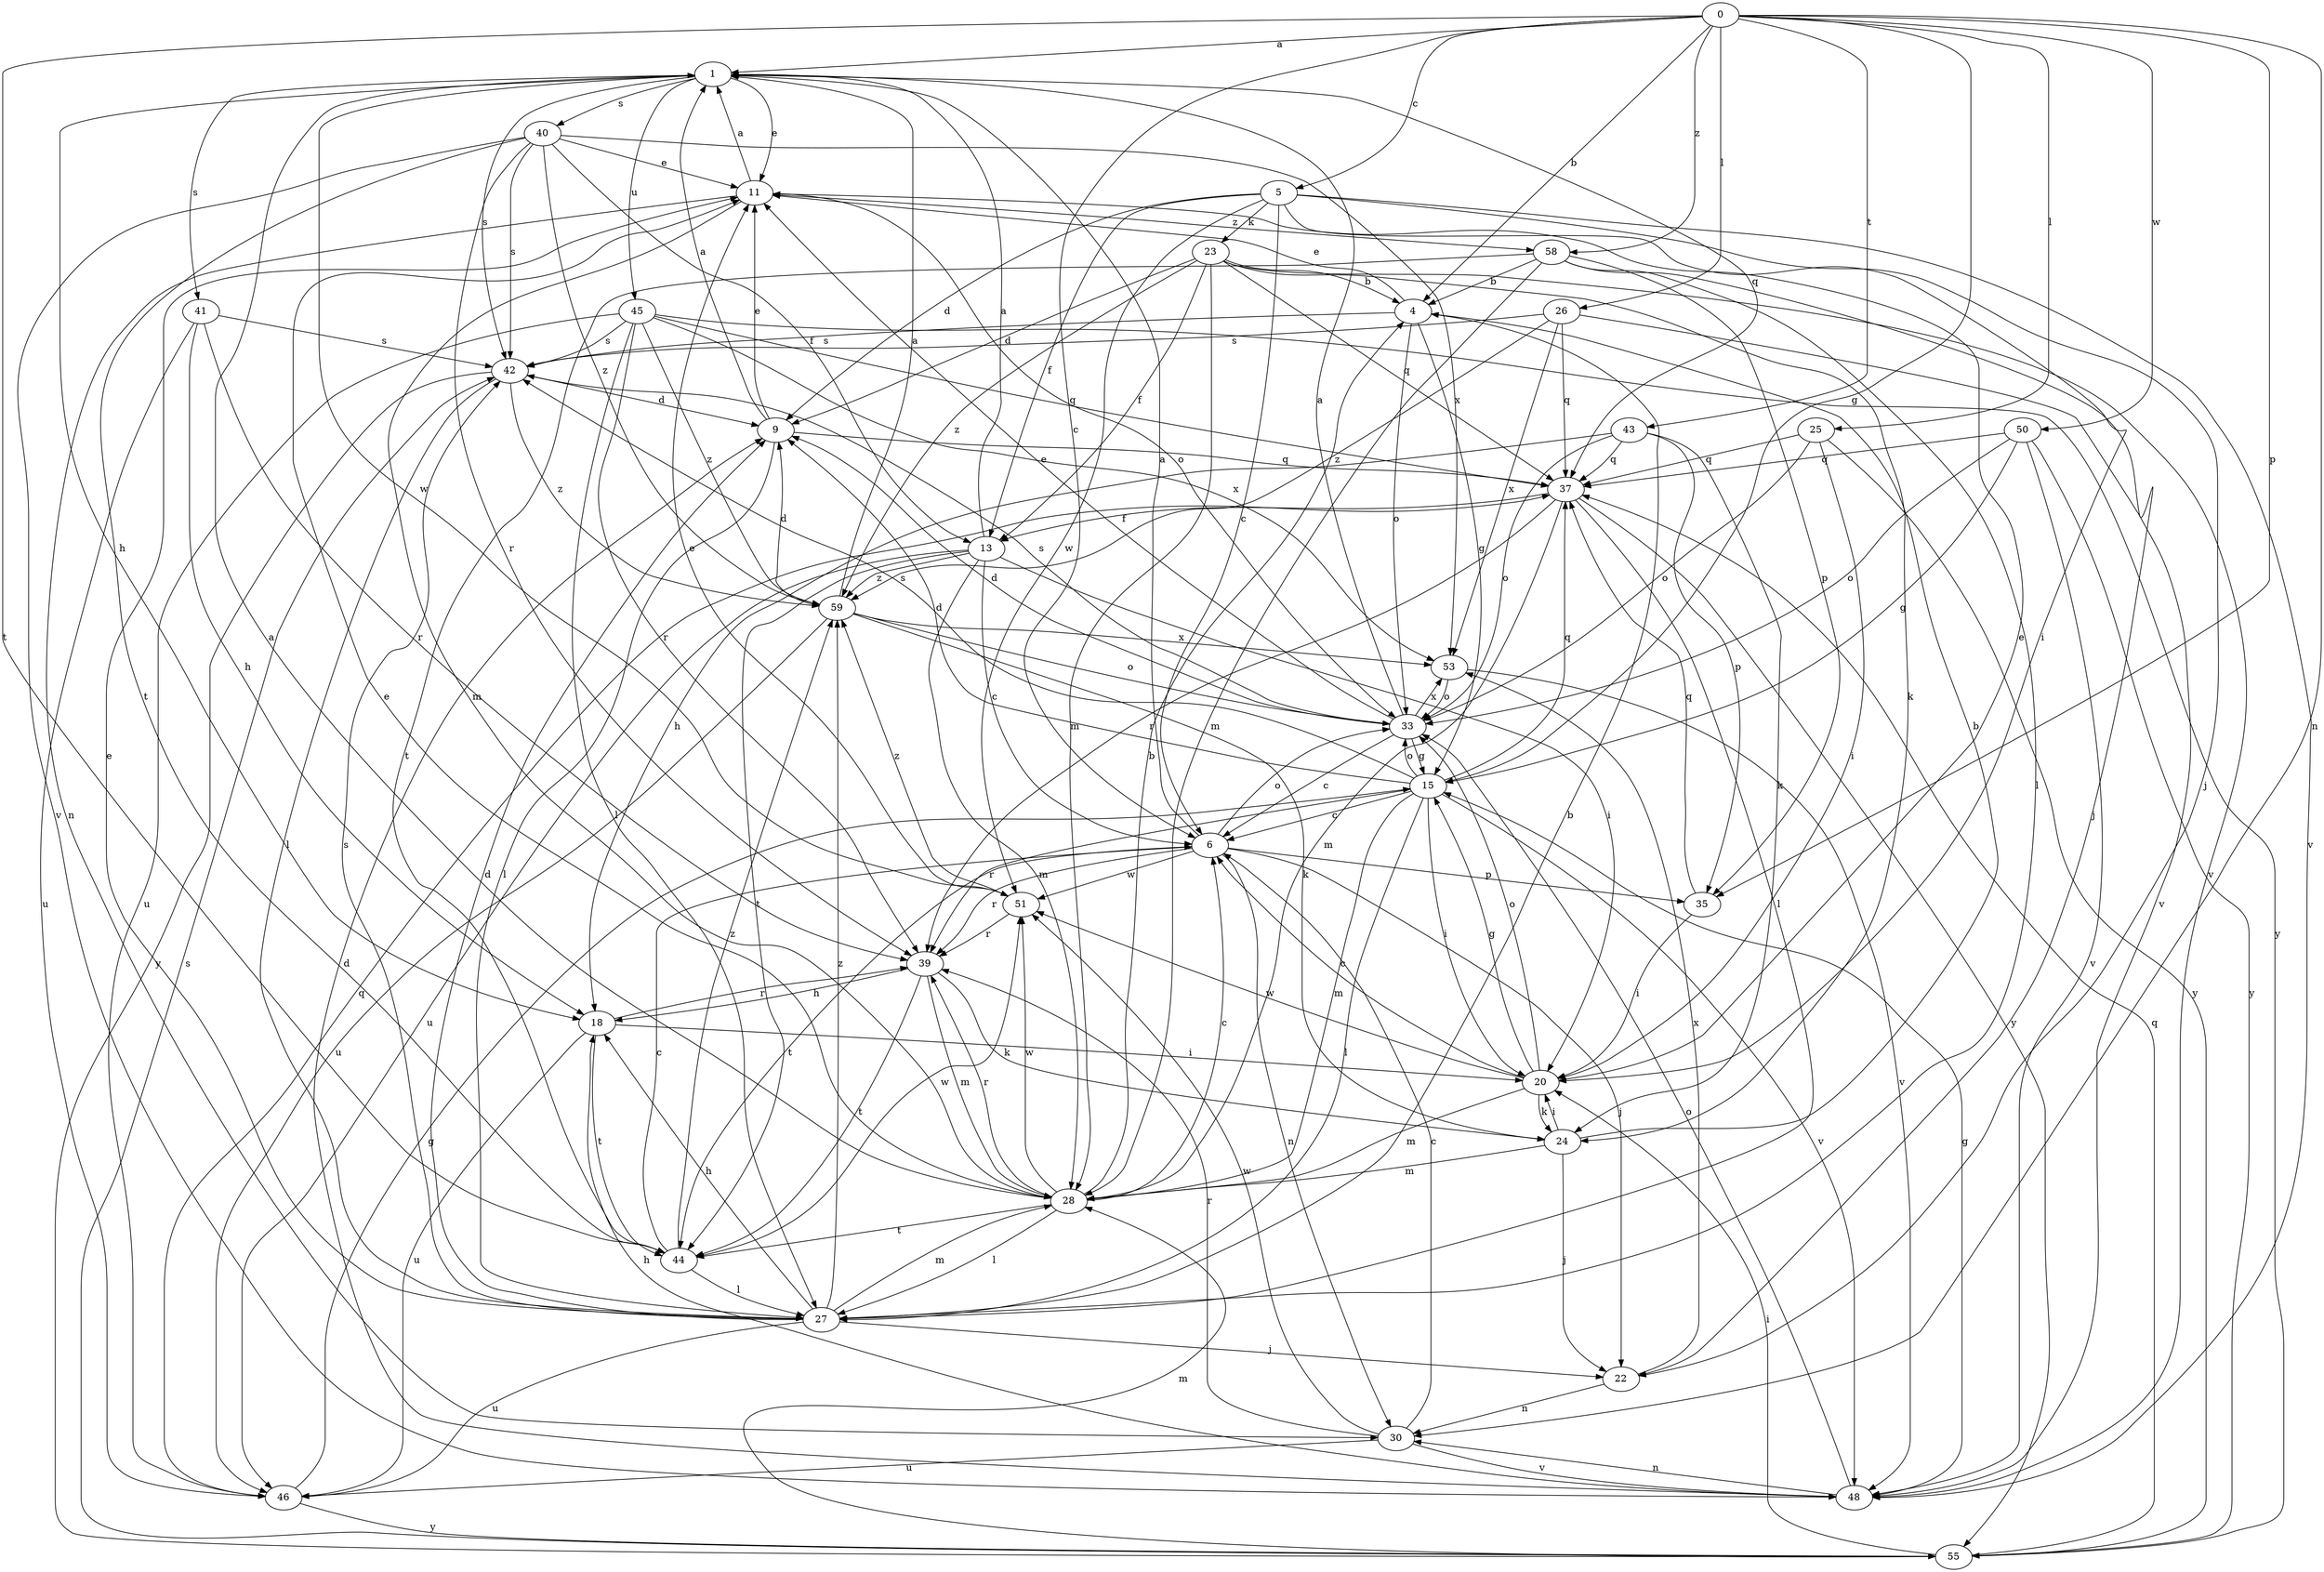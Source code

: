 strict digraph  {
0;
1;
4;
5;
6;
9;
11;
13;
15;
18;
20;
22;
23;
24;
25;
26;
27;
28;
30;
33;
35;
37;
39;
40;
41;
42;
43;
44;
45;
46;
48;
50;
51;
53;
55;
58;
59;
0 -> 1  [label=a];
0 -> 4  [label=b];
0 -> 5  [label=c];
0 -> 6  [label=c];
0 -> 15  [label=g];
0 -> 25  [label=l];
0 -> 26  [label=l];
0 -> 30  [label=n];
0 -> 35  [label=p];
0 -> 43  [label=t];
0 -> 44  [label=t];
0 -> 50  [label=w];
0 -> 58  [label=z];
1 -> 11  [label=e];
1 -> 18  [label=h];
1 -> 37  [label=q];
1 -> 40  [label=s];
1 -> 41  [label=s];
1 -> 42  [label=s];
1 -> 45  [label=u];
1 -> 51  [label=w];
4 -> 11  [label=e];
4 -> 15  [label=g];
4 -> 33  [label=o];
4 -> 42  [label=s];
5 -> 6  [label=c];
5 -> 9  [label=d];
5 -> 13  [label=f];
5 -> 20  [label=i];
5 -> 22  [label=j];
5 -> 23  [label=k];
5 -> 48  [label=v];
5 -> 51  [label=w];
6 -> 1  [label=a];
6 -> 22  [label=j];
6 -> 30  [label=n];
6 -> 33  [label=o];
6 -> 35  [label=p];
6 -> 39  [label=r];
6 -> 44  [label=t];
6 -> 51  [label=w];
9 -> 1  [label=a];
9 -> 11  [label=e];
9 -> 27  [label=l];
9 -> 37  [label=q];
11 -> 1  [label=a];
11 -> 28  [label=m];
11 -> 30  [label=n];
11 -> 33  [label=o];
11 -> 58  [label=z];
13 -> 1  [label=a];
13 -> 6  [label=c];
13 -> 20  [label=i];
13 -> 28  [label=m];
13 -> 44  [label=t];
13 -> 46  [label=u];
13 -> 59  [label=z];
15 -> 6  [label=c];
15 -> 9  [label=d];
15 -> 20  [label=i];
15 -> 27  [label=l];
15 -> 28  [label=m];
15 -> 33  [label=o];
15 -> 37  [label=q];
15 -> 39  [label=r];
15 -> 42  [label=s];
15 -> 48  [label=v];
18 -> 20  [label=i];
18 -> 39  [label=r];
18 -> 44  [label=t];
18 -> 46  [label=u];
20 -> 6  [label=c];
20 -> 11  [label=e];
20 -> 15  [label=g];
20 -> 24  [label=k];
20 -> 28  [label=m];
20 -> 33  [label=o];
20 -> 51  [label=w];
22 -> 30  [label=n];
22 -> 53  [label=x];
23 -> 4  [label=b];
23 -> 9  [label=d];
23 -> 13  [label=f];
23 -> 24  [label=k];
23 -> 28  [label=m];
23 -> 37  [label=q];
23 -> 48  [label=v];
23 -> 59  [label=z];
24 -> 4  [label=b];
24 -> 20  [label=i];
24 -> 22  [label=j];
24 -> 28  [label=m];
25 -> 20  [label=i];
25 -> 33  [label=o];
25 -> 37  [label=q];
25 -> 55  [label=y];
26 -> 37  [label=q];
26 -> 42  [label=s];
26 -> 48  [label=v];
26 -> 53  [label=x];
26 -> 59  [label=z];
27 -> 4  [label=b];
27 -> 9  [label=d];
27 -> 11  [label=e];
27 -> 18  [label=h];
27 -> 22  [label=j];
27 -> 28  [label=m];
27 -> 42  [label=s];
27 -> 46  [label=u];
27 -> 59  [label=z];
28 -> 1  [label=a];
28 -> 4  [label=b];
28 -> 6  [label=c];
28 -> 11  [label=e];
28 -> 27  [label=l];
28 -> 39  [label=r];
28 -> 44  [label=t];
28 -> 51  [label=w];
30 -> 6  [label=c];
30 -> 39  [label=r];
30 -> 46  [label=u];
30 -> 48  [label=v];
30 -> 51  [label=w];
33 -> 1  [label=a];
33 -> 6  [label=c];
33 -> 9  [label=d];
33 -> 11  [label=e];
33 -> 15  [label=g];
33 -> 42  [label=s];
33 -> 53  [label=x];
35 -> 20  [label=i];
35 -> 37  [label=q];
37 -> 13  [label=f];
37 -> 27  [label=l];
37 -> 28  [label=m];
37 -> 39  [label=r];
37 -> 55  [label=y];
39 -> 18  [label=h];
39 -> 24  [label=k];
39 -> 28  [label=m];
39 -> 44  [label=t];
40 -> 11  [label=e];
40 -> 13  [label=f];
40 -> 39  [label=r];
40 -> 42  [label=s];
40 -> 44  [label=t];
40 -> 48  [label=v];
40 -> 53  [label=x];
40 -> 59  [label=z];
41 -> 18  [label=h];
41 -> 39  [label=r];
41 -> 42  [label=s];
41 -> 46  [label=u];
42 -> 9  [label=d];
42 -> 27  [label=l];
42 -> 55  [label=y];
42 -> 59  [label=z];
43 -> 18  [label=h];
43 -> 24  [label=k];
43 -> 33  [label=o];
43 -> 35  [label=p];
43 -> 37  [label=q];
44 -> 6  [label=c];
44 -> 27  [label=l];
44 -> 51  [label=w];
44 -> 59  [label=z];
45 -> 27  [label=l];
45 -> 37  [label=q];
45 -> 39  [label=r];
45 -> 42  [label=s];
45 -> 46  [label=u];
45 -> 53  [label=x];
45 -> 55  [label=y];
45 -> 59  [label=z];
46 -> 15  [label=g];
46 -> 37  [label=q];
46 -> 55  [label=y];
48 -> 9  [label=d];
48 -> 15  [label=g];
48 -> 18  [label=h];
48 -> 30  [label=n];
48 -> 33  [label=o];
50 -> 15  [label=g];
50 -> 33  [label=o];
50 -> 37  [label=q];
50 -> 48  [label=v];
50 -> 55  [label=y];
51 -> 11  [label=e];
51 -> 39  [label=r];
51 -> 59  [label=z];
53 -> 33  [label=o];
53 -> 48  [label=v];
55 -> 20  [label=i];
55 -> 28  [label=m];
55 -> 37  [label=q];
55 -> 42  [label=s];
58 -> 4  [label=b];
58 -> 22  [label=j];
58 -> 27  [label=l];
58 -> 28  [label=m];
58 -> 35  [label=p];
58 -> 44  [label=t];
59 -> 1  [label=a];
59 -> 9  [label=d];
59 -> 24  [label=k];
59 -> 33  [label=o];
59 -> 46  [label=u];
59 -> 53  [label=x];
}
